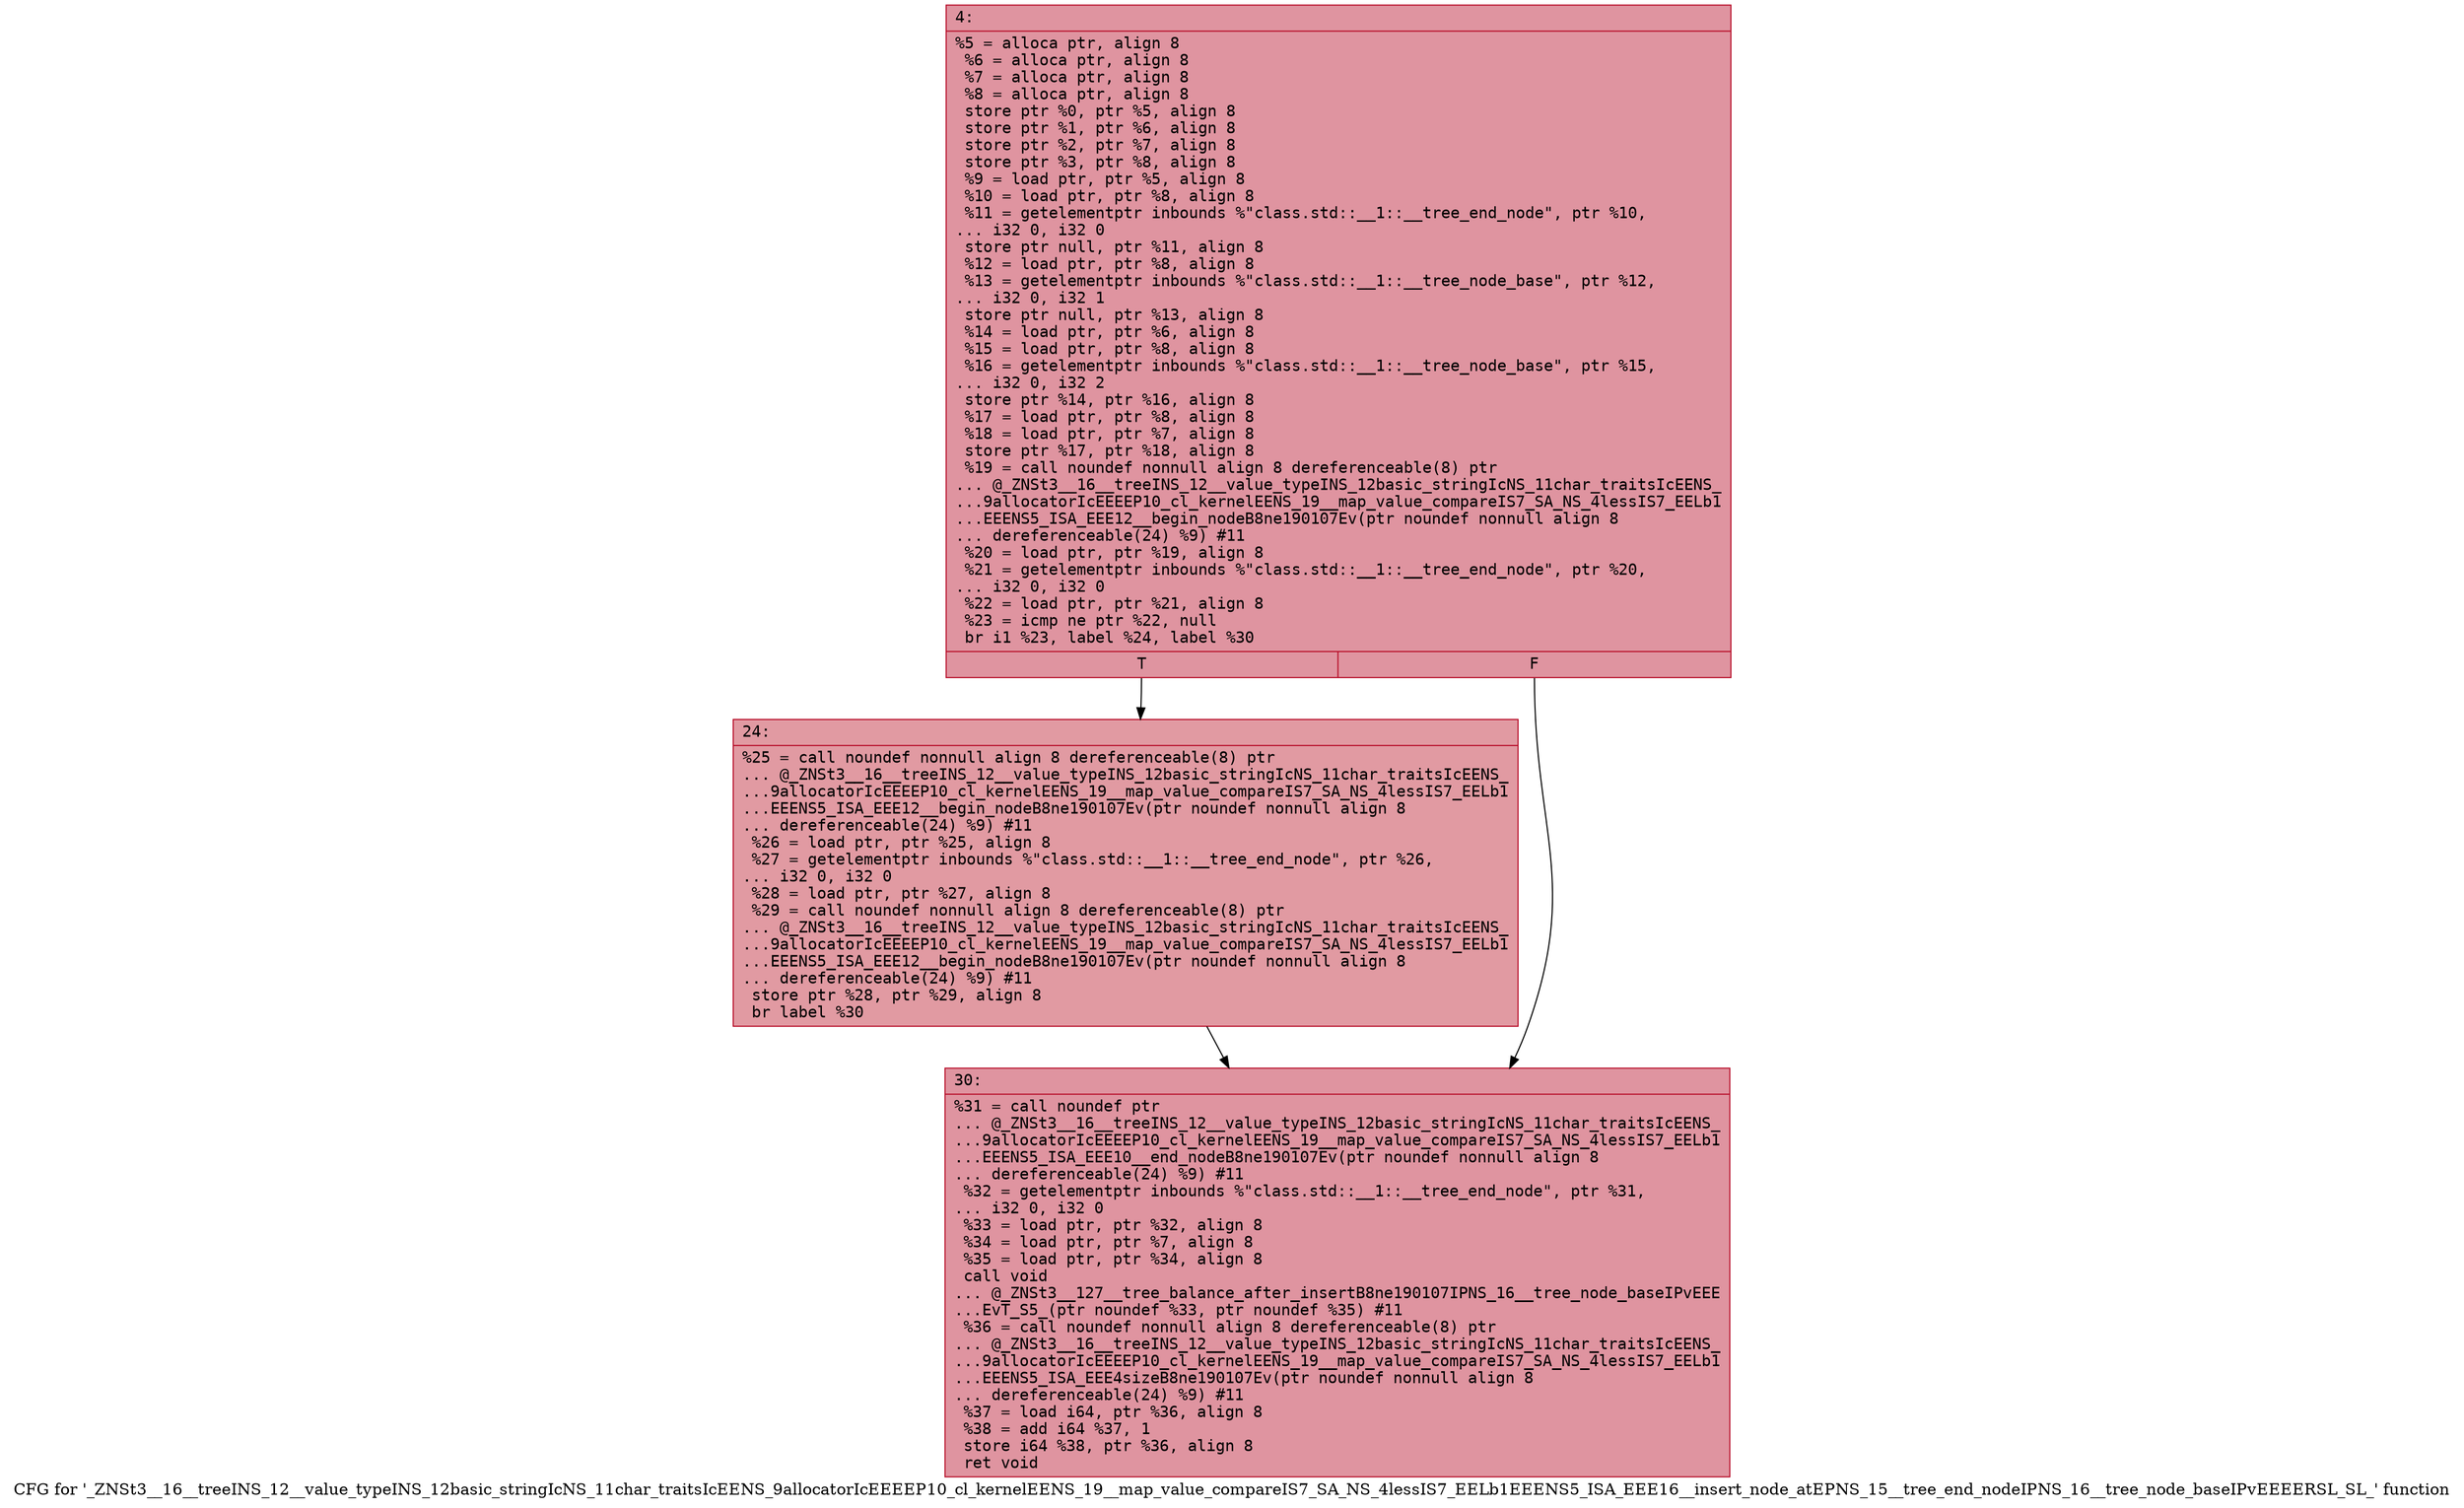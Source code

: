 digraph "CFG for '_ZNSt3__16__treeINS_12__value_typeINS_12basic_stringIcNS_11char_traitsIcEENS_9allocatorIcEEEEP10_cl_kernelEENS_19__map_value_compareIS7_SA_NS_4lessIS7_EELb1EEENS5_ISA_EEE16__insert_node_atEPNS_15__tree_end_nodeIPNS_16__tree_node_baseIPvEEEERSL_SL_' function" {
	label="CFG for '_ZNSt3__16__treeINS_12__value_typeINS_12basic_stringIcNS_11char_traitsIcEENS_9allocatorIcEEEEP10_cl_kernelEENS_19__map_value_compareIS7_SA_NS_4lessIS7_EELb1EEENS5_ISA_EEE16__insert_node_atEPNS_15__tree_end_nodeIPNS_16__tree_node_baseIPvEEEERSL_SL_' function";

	Node0x60000139c9b0 [shape=record,color="#b70d28ff", style=filled, fillcolor="#b70d2870" fontname="Courier",label="{4:\l|  %5 = alloca ptr, align 8\l  %6 = alloca ptr, align 8\l  %7 = alloca ptr, align 8\l  %8 = alloca ptr, align 8\l  store ptr %0, ptr %5, align 8\l  store ptr %1, ptr %6, align 8\l  store ptr %2, ptr %7, align 8\l  store ptr %3, ptr %8, align 8\l  %9 = load ptr, ptr %5, align 8\l  %10 = load ptr, ptr %8, align 8\l  %11 = getelementptr inbounds %\"class.std::__1::__tree_end_node\", ptr %10,\l... i32 0, i32 0\l  store ptr null, ptr %11, align 8\l  %12 = load ptr, ptr %8, align 8\l  %13 = getelementptr inbounds %\"class.std::__1::__tree_node_base\", ptr %12,\l... i32 0, i32 1\l  store ptr null, ptr %13, align 8\l  %14 = load ptr, ptr %6, align 8\l  %15 = load ptr, ptr %8, align 8\l  %16 = getelementptr inbounds %\"class.std::__1::__tree_node_base\", ptr %15,\l... i32 0, i32 2\l  store ptr %14, ptr %16, align 8\l  %17 = load ptr, ptr %8, align 8\l  %18 = load ptr, ptr %7, align 8\l  store ptr %17, ptr %18, align 8\l  %19 = call noundef nonnull align 8 dereferenceable(8) ptr\l... @_ZNSt3__16__treeINS_12__value_typeINS_12basic_stringIcNS_11char_traitsIcEENS_\l...9allocatorIcEEEEP10_cl_kernelEENS_19__map_value_compareIS7_SA_NS_4lessIS7_EELb1\l...EEENS5_ISA_EEE12__begin_nodeB8ne190107Ev(ptr noundef nonnull align 8\l... dereferenceable(24) %9) #11\l  %20 = load ptr, ptr %19, align 8\l  %21 = getelementptr inbounds %\"class.std::__1::__tree_end_node\", ptr %20,\l... i32 0, i32 0\l  %22 = load ptr, ptr %21, align 8\l  %23 = icmp ne ptr %22, null\l  br i1 %23, label %24, label %30\l|{<s0>T|<s1>F}}"];
	Node0x60000139c9b0:s0 -> Node0x60000139ca00[tooltip="4 -> 24\nProbability 62.50%" ];
	Node0x60000139c9b0:s1 -> Node0x60000139ca50[tooltip="4 -> 30\nProbability 37.50%" ];
	Node0x60000139ca00 [shape=record,color="#b70d28ff", style=filled, fillcolor="#bb1b2c70" fontname="Courier",label="{24:\l|  %25 = call noundef nonnull align 8 dereferenceable(8) ptr\l... @_ZNSt3__16__treeINS_12__value_typeINS_12basic_stringIcNS_11char_traitsIcEENS_\l...9allocatorIcEEEEP10_cl_kernelEENS_19__map_value_compareIS7_SA_NS_4lessIS7_EELb1\l...EEENS5_ISA_EEE12__begin_nodeB8ne190107Ev(ptr noundef nonnull align 8\l... dereferenceable(24) %9) #11\l  %26 = load ptr, ptr %25, align 8\l  %27 = getelementptr inbounds %\"class.std::__1::__tree_end_node\", ptr %26,\l... i32 0, i32 0\l  %28 = load ptr, ptr %27, align 8\l  %29 = call noundef nonnull align 8 dereferenceable(8) ptr\l... @_ZNSt3__16__treeINS_12__value_typeINS_12basic_stringIcNS_11char_traitsIcEENS_\l...9allocatorIcEEEEP10_cl_kernelEENS_19__map_value_compareIS7_SA_NS_4lessIS7_EELb1\l...EEENS5_ISA_EEE12__begin_nodeB8ne190107Ev(ptr noundef nonnull align 8\l... dereferenceable(24) %9) #11\l  store ptr %28, ptr %29, align 8\l  br label %30\l}"];
	Node0x60000139ca00 -> Node0x60000139ca50[tooltip="24 -> 30\nProbability 100.00%" ];
	Node0x60000139ca50 [shape=record,color="#b70d28ff", style=filled, fillcolor="#b70d2870" fontname="Courier",label="{30:\l|  %31 = call noundef ptr\l... @_ZNSt3__16__treeINS_12__value_typeINS_12basic_stringIcNS_11char_traitsIcEENS_\l...9allocatorIcEEEEP10_cl_kernelEENS_19__map_value_compareIS7_SA_NS_4lessIS7_EELb1\l...EEENS5_ISA_EEE10__end_nodeB8ne190107Ev(ptr noundef nonnull align 8\l... dereferenceable(24) %9) #11\l  %32 = getelementptr inbounds %\"class.std::__1::__tree_end_node\", ptr %31,\l... i32 0, i32 0\l  %33 = load ptr, ptr %32, align 8\l  %34 = load ptr, ptr %7, align 8\l  %35 = load ptr, ptr %34, align 8\l  call void\l... @_ZNSt3__127__tree_balance_after_insertB8ne190107IPNS_16__tree_node_baseIPvEEE\l...EvT_S5_(ptr noundef %33, ptr noundef %35) #11\l  %36 = call noundef nonnull align 8 dereferenceable(8) ptr\l... @_ZNSt3__16__treeINS_12__value_typeINS_12basic_stringIcNS_11char_traitsIcEENS_\l...9allocatorIcEEEEP10_cl_kernelEENS_19__map_value_compareIS7_SA_NS_4lessIS7_EELb1\l...EEENS5_ISA_EEE4sizeB8ne190107Ev(ptr noundef nonnull align 8\l... dereferenceable(24) %9) #11\l  %37 = load i64, ptr %36, align 8\l  %38 = add i64 %37, 1\l  store i64 %38, ptr %36, align 8\l  ret void\l}"];
}
